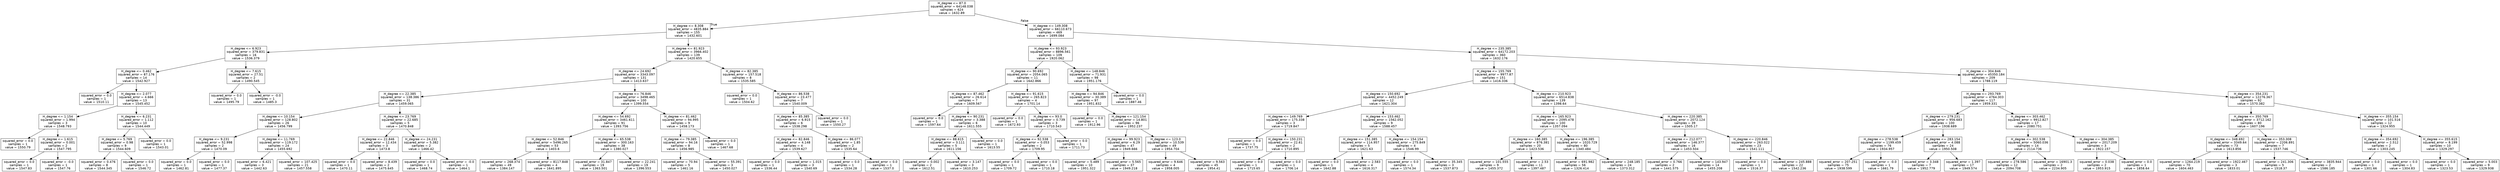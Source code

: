 digraph Tree {
node [shape=box, fontname="helvetica"] ;
edge [fontname="helvetica"] ;
0 [label="H_degree <= 87.0\nsquared_error = 64148.038\nsamples = 624\nvalue = 1632.89"] ;
1 [label="H_degree <= 8.308\nsquared_error = 4835.884\nsamples = 155\nvalue = 1432.601"] ;
0 -> 1 [labeldistance=2.5, labelangle=45, headlabel="True"] ;
2 [label="H_degree <= 6.923\nsquared_error = 379.831\nsamples = 16\nvalue = 1536.379"] ;
1 -> 2 ;
3 [label="H_degree <= 0.462\nsquared_error = 87.176\nsamples = 14\nvalue = 1542.927"] ;
2 -> 3 ;
4 [label="squared_error = 0.0\nsamples = 1\nvalue = 1510.11"] ;
3 -> 4 ;
5 [label="H_degree <= 2.077\nsquared_error = 4.666\nsamples = 13\nvalue = 1545.452"] ;
3 -> 5 ;
6 [label="H_degree <= 1.154\nsquared_error = 1.994\nsamples = 3\nvalue = 1548.793"] ;
5 -> 6 ;
7 [label="squared_error = 0.0\nsamples = 1\nvalue = 1550.79"] ;
6 -> 7 ;
8 [label="H_degree <= 1.615\nsquared_error = 0.001\nsamples = 2\nvalue = 1547.795"] ;
6 -> 8 ;
9 [label="squared_error = 0.0\nsamples = 1\nvalue = 1547.83"] ;
8 -> 9 ;
10 [label="squared_error = -0.0\nsamples = 1\nvalue = 1547.76"] ;
8 -> 10 ;
11 [label="H_degree <= 6.231\nsquared_error = 1.112\nsamples = 10\nvalue = 1544.449"] ;
5 -> 11 ;
12 [label="H_degree <= 5.769\nsquared_error = 0.98\nsamples = 9\nvalue = 1544.609"] ;
11 -> 12 ;
13 [label="squared_error = 0.476\nsamples = 8\nvalue = 1544.345"] ;
12 -> 13 ;
14 [label="squared_error = 0.0\nsamples = 1\nvalue = 1546.72"] ;
12 -> 14 ;
15 [label="squared_error = 0.0\nsamples = 1\nvalue = 1543.01"] ;
11 -> 15 ;
16 [label="H_degree <= 7.615\nsquared_error = 27.51\nsamples = 2\nvalue = 1490.545"] ;
2 -> 16 ;
17 [label="squared_error = 0.0\nsamples = 1\nvalue = 1495.79"] ;
16 -> 17 ;
18 [label="squared_error = -0.0\nsamples = 1\nvalue = 1485.3"] ;
16 -> 18 ;
19 [label="H_degree <= 81.923\nsquared_error = 3966.402\nsamples = 139\nvalue = 1420.655"] ;
1 -> 19 ;
20 [label="H_degree <= 24.692\nsquared_error = 3343.097\nsamples = 131\nvalue = 1413.637"] ;
19 -> 20 ;
21 [label="H_degree <= 22.385\nsquared_error = 138.386\nsamples = 31\nvalue = 1459.065"] ;
20 -> 21 ;
22 [label="H_degree <= 10.154\nsquared_error = 128.802\nsamples = 26\nvalue = 1456.799"] ;
21 -> 22 ;
23 [label="H_degree <= 9.231\nsquared_error = 52.998\nsamples = 2\nvalue = 1470.09"] ;
22 -> 23 ;
24 [label="squared_error = 0.0\nsamples = 1\nvalue = 1462.81"] ;
23 -> 24 ;
25 [label="squared_error = 0.0\nsamples = 1\nvalue = 1477.37"] ;
23 -> 25 ;
26 [label="H_degree <= 11.769\nsquared_error = 119.172\nsamples = 24\nvalue = 1455.692"] ;
22 -> 26 ;
27 [label="squared_error = 6.421\nsamples = 3\nvalue = 1442.63"] ;
26 -> 27 ;
28 [label="squared_error = 107.425\nsamples = 21\nvalue = 1457.558"] ;
26 -> 28 ;
29 [label="H_degree <= 23.769\nsquared_error = 22.685\nsamples = 5\nvalue = 1470.848"] ;
21 -> 29 ;
30 [label="H_degree <= 22.846\nsquared_error = 12.434\nsamples = 3\nvalue = 1473.8"] ;
29 -> 30 ;
31 [label="squared_error = 0.0\nsamples = 1\nvalue = 1470.11"] ;
30 -> 31 ;
32 [label="squared_error = 8.439\nsamples = 2\nvalue = 1475.645"] ;
30 -> 32 ;
33 [label="H_degree <= 24.231\nsquared_error = 5.382\nsamples = 2\nvalue = 1466.42"] ;
29 -> 33 ;
34 [label="squared_error = 0.0\nsamples = 1\nvalue = 1468.74"] ;
33 -> 34 ;
35 [label="squared_error = -0.0\nsamples = 1\nvalue = 1464.1"] ;
33 -> 35 ;
36 [label="H_degree <= 76.846\nsquared_error = 3498.465\nsamples = 100\nvalue = 1399.554"] ;
20 -> 36 ;
37 [label="H_degree <= 54.692\nsquared_error = 3461.611\nsamples = 91\nvalue = 1393.756"] ;
36 -> 37 ;
38 [label="H_degree <= 52.846\nsquared_error = 5496.265\nsamples = 53\nvalue = 1403.6"] ;
37 -> 38 ;
39 [label="squared_error = 268.374\nsamples = 49\nvalue = 1384.147"] ;
38 -> 39 ;
40 [label="squared_error = 8117.848\nsamples = 4\nvalue = 1641.895"] ;
38 -> 40 ;
41 [label="H_degree <= 65.538\nsquared_error = 300.163\nsamples = 38\nvalue = 1380.027"] ;
37 -> 41 ;
42 [label="squared_error = 31.847\nsamples = 19\nvalue = 1363.501"] ;
41 -> 42 ;
43 [label="squared_error = 22.241\nsamples = 19\nvalue = 1396.553"] ;
41 -> 43 ;
44 [label="H_degree <= 81.462\nsquared_error = 94.995\nsamples = 9\nvalue = 1458.173"] ;
36 -> 44 ;
45 [label="H_degree <= 79.385\nsquared_error = 94.16\nsamples = 8\nvalue = 1456.985"] ;
44 -> 45 ;
46 [label="squared_error = 70.94\nsamples = 5\nvalue = 1461.16"] ;
45 -> 46 ;
47 [label="squared_error = 55.391\nsamples = 3\nvalue = 1450.027"] ;
45 -> 47 ;
48 [label="squared_error = 0.0\nsamples = 1\nvalue = 1467.68"] ;
44 -> 48 ;
49 [label="H_degree <= 82.385\nsquared_error = 157.518\nsamples = 8\nvalue = 1535.585"] ;
19 -> 49 ;
50 [label="squared_error = 0.0\nsamples = 1\nvalue = 1504.62"] ;
49 -> 50 ;
51 [label="H_degree <= 86.538\nsquared_error = 23.477\nsamples = 7\nvalue = 1540.009"] ;
49 -> 51 ;
52 [label="H_degree <= 85.385\nsquared_error = 6.915\nsamples = 6\nvalue = 1538.298"] ;
51 -> 52 ;
53 [label="H_degree <= 82.846\nsquared_error = 4.148\nsamples = 4\nvalue = 1539.627"] ;
52 -> 53 ;
54 [label="squared_error = 0.0\nsamples = 1\nvalue = 1536.44"] ;
53 -> 54 ;
55 [label="squared_error = 1.015\nsamples = 3\nvalue = 1540.69"] ;
53 -> 55 ;
56 [label="H_degree <= 86.077\nsquared_error = 1.85\nsamples = 2\nvalue = 1535.64"] ;
52 -> 56 ;
57 [label="squared_error = 0.0\nsamples = 1\nvalue = 1534.28"] ;
56 -> 57 ;
58 [label="squared_error = 0.0\nsamples = 1\nvalue = 1537.0"] ;
56 -> 58 ;
59 [label="squared_error = 0.0\nsamples = 1\nvalue = 1550.27"] ;
51 -> 59 ;
60 [label="H_degree <= 149.308\nsquared_error = 66110.673\nsamples = 469\nvalue = 1699.084"] ;
0 -> 60 [labeldistance=2.5, labelangle=-45, headlabel="False"] ;
61 [label="H_degree <= 93.923\nsquared_error = 8896.561\nsamples = 109\nvalue = 1920.062"] ;
60 -> 61 ;
62 [label="H_degree <= 90.692\nsquared_error = 2054.065\nsamples = 11\nvalue = 1642.866"] ;
61 -> 62 ;
63 [label="H_degree <= 87.462\nsquared_error = 26.614\nsamples = 7\nvalue = 1609.567"] ;
62 -> 63 ;
64 [label="squared_error = 0.0\nsamples = 1\nvalue = 1597.64"] ;
63 -> 64 ;
65 [label="H_degree <= 90.231\nsquared_error = 3.388\nsamples = 6\nvalue = 1611.555"] ;
63 -> 65 ;
66 [label="H_degree <= 88.615\nsquared_error = 3.111\nsamples = 5\nvalue = 1611.156"] ;
65 -> 66 ;
67 [label="squared_error = 0.002\nsamples = 2\nvalue = 1612.51"] ;
66 -> 67 ;
68 [label="squared_error = 3.147\nsamples = 3\nvalue = 1610.253"] ;
66 -> 68 ;
69 [label="squared_error = 0.0\nsamples = 1\nvalue = 1613.55"] ;
65 -> 69 ;
70 [label="H_degree <= 91.615\nsquared_error = 265.823\nsamples = 4\nvalue = 1701.14"] ;
62 -> 70 ;
71 [label="squared_error = 0.0\nsamples = 1\nvalue = 1672.93"] ;
70 -> 71 ;
72 [label="H_degree <= 93.0\nsquared_error = 0.739\nsamples = 3\nvalue = 1710.543"] ;
70 -> 72 ;
73 [label="H_degree <= 92.538\nsquared_error = 0.053\nsamples = 2\nvalue = 1709.95"] ;
72 -> 73 ;
74 [label="squared_error = 0.0\nsamples = 1\nvalue = 1709.72"] ;
73 -> 74 ;
75 [label="squared_error = 0.0\nsamples = 1\nvalue = 1710.18"] ;
73 -> 75 ;
76 [label="squared_error = 0.0\nsamples = 1\nvalue = 1711.73"] ;
72 -> 76 ;
77 [label="H_degree <= 148.846\nsquared_error = 71.931\nsamples = 98\nvalue = 1951.176"] ;
61 -> 77 ;
78 [label="H_degree <= 94.846\nsquared_error = 30.389\nsamples = 97\nvalue = 1951.832"] ;
77 -> 78 ;
79 [label="squared_error = 0.0\nsamples = 1\nvalue = 1912.96"] ;
78 -> 79 ;
80 [label="H_degree <= 121.154\nsquared_error = 14.801\nsamples = 96\nvalue = 1952.237"] ;
78 -> 80 ;
81 [label="H_degree <= 99.923\nsquared_error = 6.29\nsamples = 47\nvalue = 1949.666"] ;
80 -> 81 ;
82 [label="squared_error = 5.489\nsamples = 10\nvalue = 1951.322"] ;
81 -> 82 ;
83 [label="squared_error = 5.565\nsamples = 37\nvalue = 1949.218"] ;
81 -> 83 ;
84 [label="H_degree <= 123.0\nsquared_error = 10.539\nsamples = 49\nvalue = 1954.704"] ;
80 -> 84 ;
85 [label="squared_error = 9.646\nsamples = 4\nvalue = 1958.005"] ;
84 -> 85 ;
86 [label="squared_error = 9.563\nsamples = 45\nvalue = 1954.41"] ;
84 -> 86 ;
87 [label="squared_error = 0.0\nsamples = 1\nvalue = 1887.46"] ;
77 -> 87 ;
88 [label="H_degree <= 235.385\nsquared_error = 64172.203\nsamples = 360\nvalue = 1632.176"] ;
60 -> 88 ;
89 [label="H_degree <= 155.769\nsquared_error = 9977.87\nsamples = 151\nvalue = 1416.336"] ;
88 -> 89 ;
90 [label="H_degree <= 150.692\nsquared_error = 4452.249\nsamples = 12\nvalue = 1621.304"] ;
89 -> 90 ;
91 [label="H_degree <= 149.769\nsquared_error = 175.338\nsamples = 3\nvalue = 1719.847"] ;
90 -> 91 ;
92 [label="squared_error = 0.0\nsamples = 1\nvalue = 1737.75"] ;
91 -> 92 ;
93 [label="H_degree <= 150.231\nsquared_error = 22.61\nsamples = 2\nvalue = 1710.895"] ;
91 -> 93 ;
94 [label="squared_error = 0.0\nsamples = 1\nvalue = 1715.65"] ;
93 -> 94 ;
95 [label="squared_error = 0.0\nsamples = 1\nvalue = 1706.14"] ;
93 -> 95 ;
96 [label="H_degree <= 153.462\nsquared_error = 1562.052\nsamples = 9\nvalue = 1588.457"] ;
90 -> 96 ;
97 [label="H_degree <= 151.385\nsquared_error = 114.957\nsamples = 5\nvalue = 1621.63"] ;
96 -> 97 ;
98 [label="squared_error = 0.0\nsamples = 1\nvalue = 1642.88"] ;
97 -> 98 ;
99 [label="squared_error = 2.583\nsamples = 4\nvalue = 1616.317"] ;
97 -> 99 ;
100 [label="H_degree <= 154.154\nsquared_error = 275.849\nsamples = 4\nvalue = 1546.99"] ;
96 -> 100 ;
101 [label="squared_error = 0.0\nsamples = 1\nvalue = 1574.34"] ;
100 -> 101 ;
102 [label="squared_error = 35.345\nsamples = 3\nvalue = 1537.873"] ;
100 -> 102 ;
103 [label="H_degree <= 210.923\nsquared_error = 6514.838\nsamples = 139\nvalue = 1398.64"] ;
89 -> 103 ;
104 [label="H_degree <= 165.923\nsquared_error = 2095.478\nsamples = 100\nvalue = 1357.094"] ;
103 -> 104 ;
105 [label="H_degree <= 160.385\nsquared_error = 876.381\nsamples = 20\nvalue = 1423.536"] ;
104 -> 105 ;
106 [label="squared_error = 101.555\nsamples = 9\nvalue = 1455.372"] ;
105 -> 106 ;
107 [label="squared_error = 2.53\nsamples = 11\nvalue = 1397.487"] ;
105 -> 107 ;
108 [label="H_degree <= 196.385\nsquared_error = 1020.729\nsamples = 80\nvalue = 1340.484"] ;
104 -> 108 ;
109 [label="squared_error = 691.982\nsamples = 56\nvalue = 1326.414"] ;
108 -> 109 ;
110 [label="squared_error = 248.185\nsamples = 24\nvalue = 1373.312"] ;
108 -> 110 ;
111 [label="H_degree <= 220.385\nsquared_error = 2072.124\nsamples = 39\nvalue = 1505.17"] ;
103 -> 111 ;
112 [label="H_degree <= 212.077\nsquared_error = 146.377\nsamples = 16\nvalue = 1453.504"] ;
111 -> 112 ;
113 [label="squared_error = 0.766\nsamples = 2\nvalue = 1441.575"] ;
112 -> 113 ;
114 [label="squared_error = 143.947\nsamples = 14\nvalue = 1455.208"] ;
112 -> 114 ;
115 [label="H_degree <= 220.846\nsquared_error = 263.022\nsamples = 23\nvalue = 1541.111"] ;
111 -> 115 ;
116 [label="squared_error = 0.0\nsamples = 1\nvalue = 1516.37"] ;
115 -> 116 ;
117 [label="squared_error = 245.888\nsamples = 22\nvalue = 1542.236"] ;
115 -> 117 ;
118 [label="H_degree <= 304.846\nsquared_error = 45350.184\nsamples = 209\nvalue = 1788.119"] ;
88 -> 118 ;
119 [label="H_degree <= 293.769\nsquared_error = 4764.303\nsamples = 117\nvalue = 1959.331"] ;
118 -> 119 ;
120 [label="H_degree <= 279.231\nsquared_error = 956.683\nsamples = 100\nvalue = 1938.689"] ;
119 -> 120 ;
121 [label="H_degree <= 278.538\nsquared_error = 1199.459\nsamples = 76\nvalue = 1934.957"] ;
120 -> 121 ;
122 [label="squared_error = 207.251\nsamples = 75\nvalue = 1938.599"] ;
121 -> 122 ;
123 [label="squared_error = -0.0\nsamples = 1\nvalue = 1661.79"] ;
121 -> 123 ;
124 [label="H_degree <= 283.154\nsquared_error = 4.088\nsamples = 24\nvalue = 1950.508"] ;
120 -> 124 ;
125 [label="squared_error = 3.348\nsamples = 7\nvalue = 1952.779"] ;
124 -> 125 ;
126 [label="squared_error = 1.397\nsamples = 17\nvalue = 1949.574"] ;
124 -> 126 ;
127 [label="H_degree <= 303.462\nsquared_error = 9912.827\nsamples = 17\nvalue = 2080.751"] ;
119 -> 127 ;
128 [label="H_degree <= 302.538\nsquared_error = 5060.036\nsamples = 14\nvalue = 2114.736"] ;
127 -> 128 ;
129 [label="squared_error = 278.586\nsamples = 12\nvalue = 2094.708"] ;
128 -> 129 ;
130 [label="squared_error = 16901.3\nsamples = 2\nvalue = 2234.905"] ;
128 -> 130 ;
131 [label="H_degree <= 304.385\nsquared_error = 2017.209\nsamples = 3\nvalue = 1922.157"] ;
127 -> 131 ;
132 [label="squared_error = 0.038\nsamples = 2\nvalue = 1953.915"] ;
131 -> 132 ;
133 [label="squared_error = 0.0\nsamples = 1\nvalue = 1858.64"] ;
131 -> 133 ;
134 [label="H_degree <= 354.231\nsquared_error = 12276.367\nsamples = 92\nvalue = 1570.382"] ;
118 -> 134 ;
135 [label="H_degree <= 350.769\nsquared_error = 3712.162\nsamples = 80\nvalue = 1607.196"] ;
134 -> 135 ;
136 [label="H_degree <= 348.692\nsquared_error = 3349.64\nsamples = 73\nvalue = 1613.856"] ;
135 -> 136 ;
137 [label="squared_error = 1264.219\nsamples = 70\nvalue = 1604.463"] ;
136 -> 137 ;
138 [label="squared_error = 1922.467\nsamples = 3\nvalue = 1833.01"] ;
136 -> 138 ;
139 [label="H_degree <= 353.308\nsquared_error = 2206.891\nsamples = 7\nvalue = 1537.746"] ;
135 -> 139 ;
140 [label="squared_error = 241.306\nsamples = 5\nvalue = 1518.37"] ;
139 -> 140 ;
141 [label="squared_error = 3835.944\nsamples = 2\nvalue = 1586.185"] ;
139 -> 141 ;
142 [label="H_degree <= 355.154\nsquared_error = 101.516\nsamples = 12\nvalue = 1324.955"] ;
134 -> 142 ;
143 [label="H_degree <= 354.692\nsquared_error = 2.512\nsamples = 2\nvalue = 1303.245"] ;
142 -> 143 ;
144 [label="squared_error = 0.0\nsamples = 1\nvalue = 1301.66"] ;
143 -> 144 ;
145 [label="squared_error = 0.0\nsamples = 1\nvalue = 1304.83"] ;
143 -> 145 ;
146 [label="H_degree <= 355.615\nsquared_error = 8.199\nsamples = 10\nvalue = 1329.297"] ;
142 -> 146 ;
147 [label="squared_error = 0.0\nsamples = 1\nvalue = 1323.53"] ;
146 -> 147 ;
148 [label="squared_error = 5.003\nsamples = 9\nvalue = 1329.938"] ;
146 -> 148 ;
}